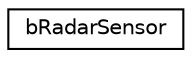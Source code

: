 digraph G
{
  edge [fontname="Helvetica",fontsize="10",labelfontname="Helvetica",labelfontsize="10"];
  node [fontname="Helvetica",fontsize="10",shape=record];
  rankdir=LR;
  Node1 [label="bRadarSensor",height=0.2,width=0.4,color="black", fillcolor="white", style="filled",URL="$dd/d9b/structbRadarSensor.html"];
}
